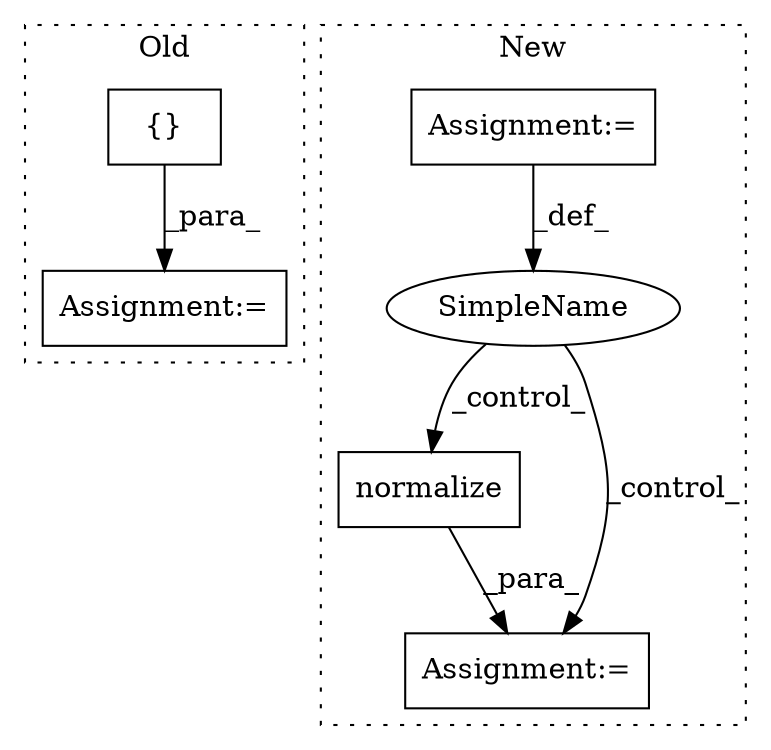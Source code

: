 digraph G {
subgraph cluster0 {
1 [label="{}" a="4" s="3465,3527" l="1,1" shape="box"];
4 [label="Assignment:=" a="7" s="3424" l="1" shape="box"];
label = "Old";
style="dotted";
}
subgraph cluster1 {
2 [label="normalize" a="32" s="3728,3741" l="10,1" shape="box"];
3 [label="Assignment:=" a="7" s="3720" l="1" shape="box"];
5 [label="SimpleName" a="42" s="" l="" shape="ellipse"];
6 [label="Assignment:=" a="7" s="3527" l="1" shape="box"];
label = "New";
style="dotted";
}
1 -> 4 [label="_para_"];
2 -> 3 [label="_para_"];
5 -> 3 [label="_control_"];
5 -> 2 [label="_control_"];
6 -> 5 [label="_def_"];
}